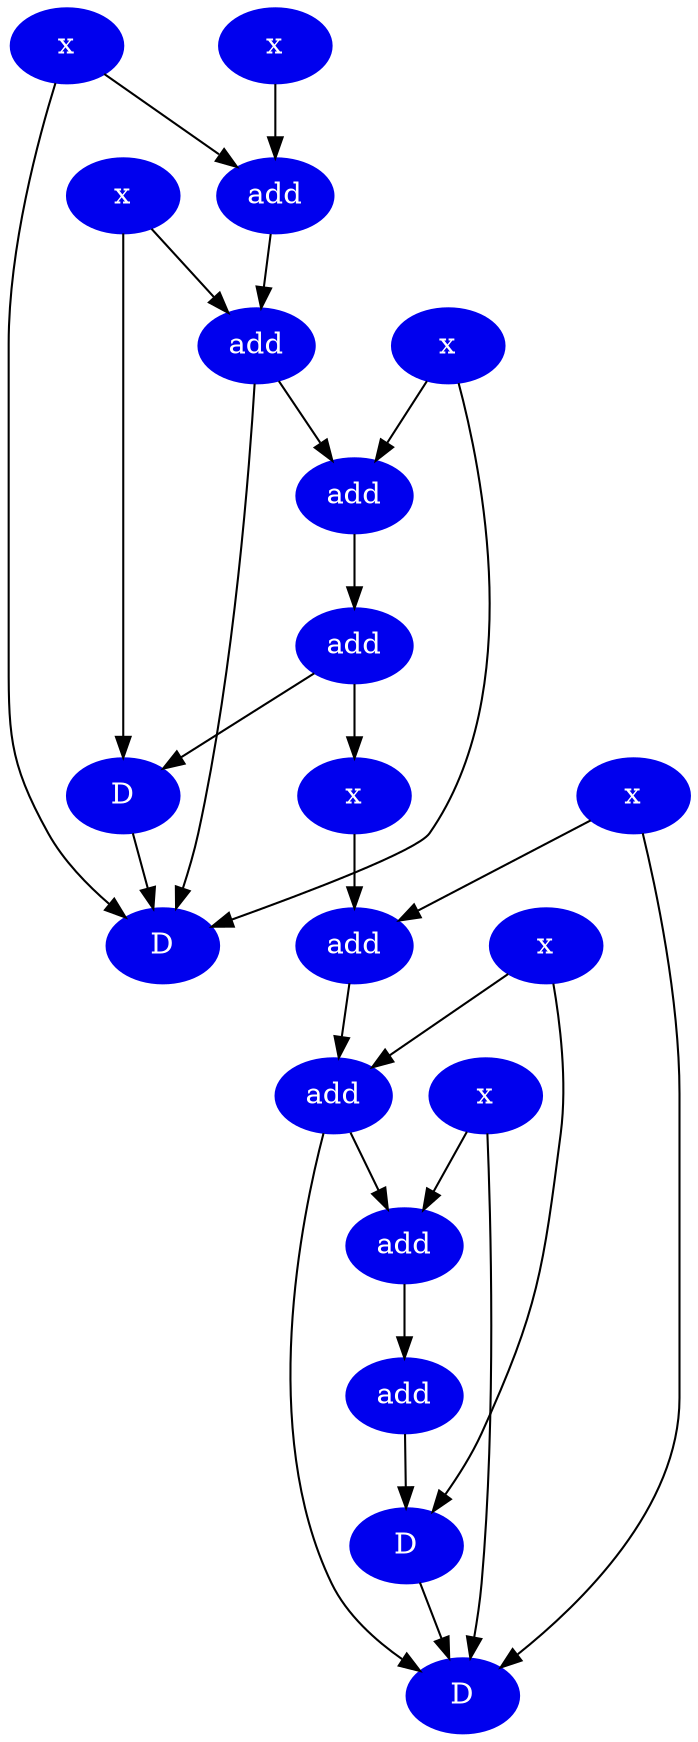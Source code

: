 digraph IIR {
node [fontcolor=white,style=filled,color=blue2];
node_1 [label = x];
node_2 [label = add];
node_3 [label = add];
node_4 [label = add];
node_5 [label = add];
node_6 [label = D];
node_7 [label = x];
node_8 [label = x];
node_9 [label = D];
node_10 [label = x];
node_11 [label = x];
node_12 [label = add];
node_13 [label = add];
node_14 [label = add];
node_15 [label = add];
node_16 [label = D];
node_17 [label = x];
node_18 [label = x];
node_19 [label = D];
node_20 [label = x];
node_1 -> node_2 ;
node_7 -> node_2 ;
node_2 -> node_3 ;
node_10 -> node_3 ;
node_3 -> node_4 ;
node_8 -> node_4 ;
node_4 -> node_5 ;
node_3 -> node_6 ;
node_7 -> node_6 ;
node_8 -> node_6 ;
node_9 -> node_6 ;
node_10 -> node_9 ;
node_5 -> node_9 ;
node_11 -> node_12 ;
node_17 -> node_12 ;
node_12 -> node_13 ;
node_20 -> node_13 ;
node_13 -> node_14 ;
node_18 -> node_14 ;
node_14 -> node_15 ;
node_13 -> node_16 ;
node_17 -> node_16 ;
node_18 -> node_16 ;
node_19 -> node_16 ;
node_20 -> node_19 ;
node_15 -> node_19 ;
node_5 -> node_11 ;
}

